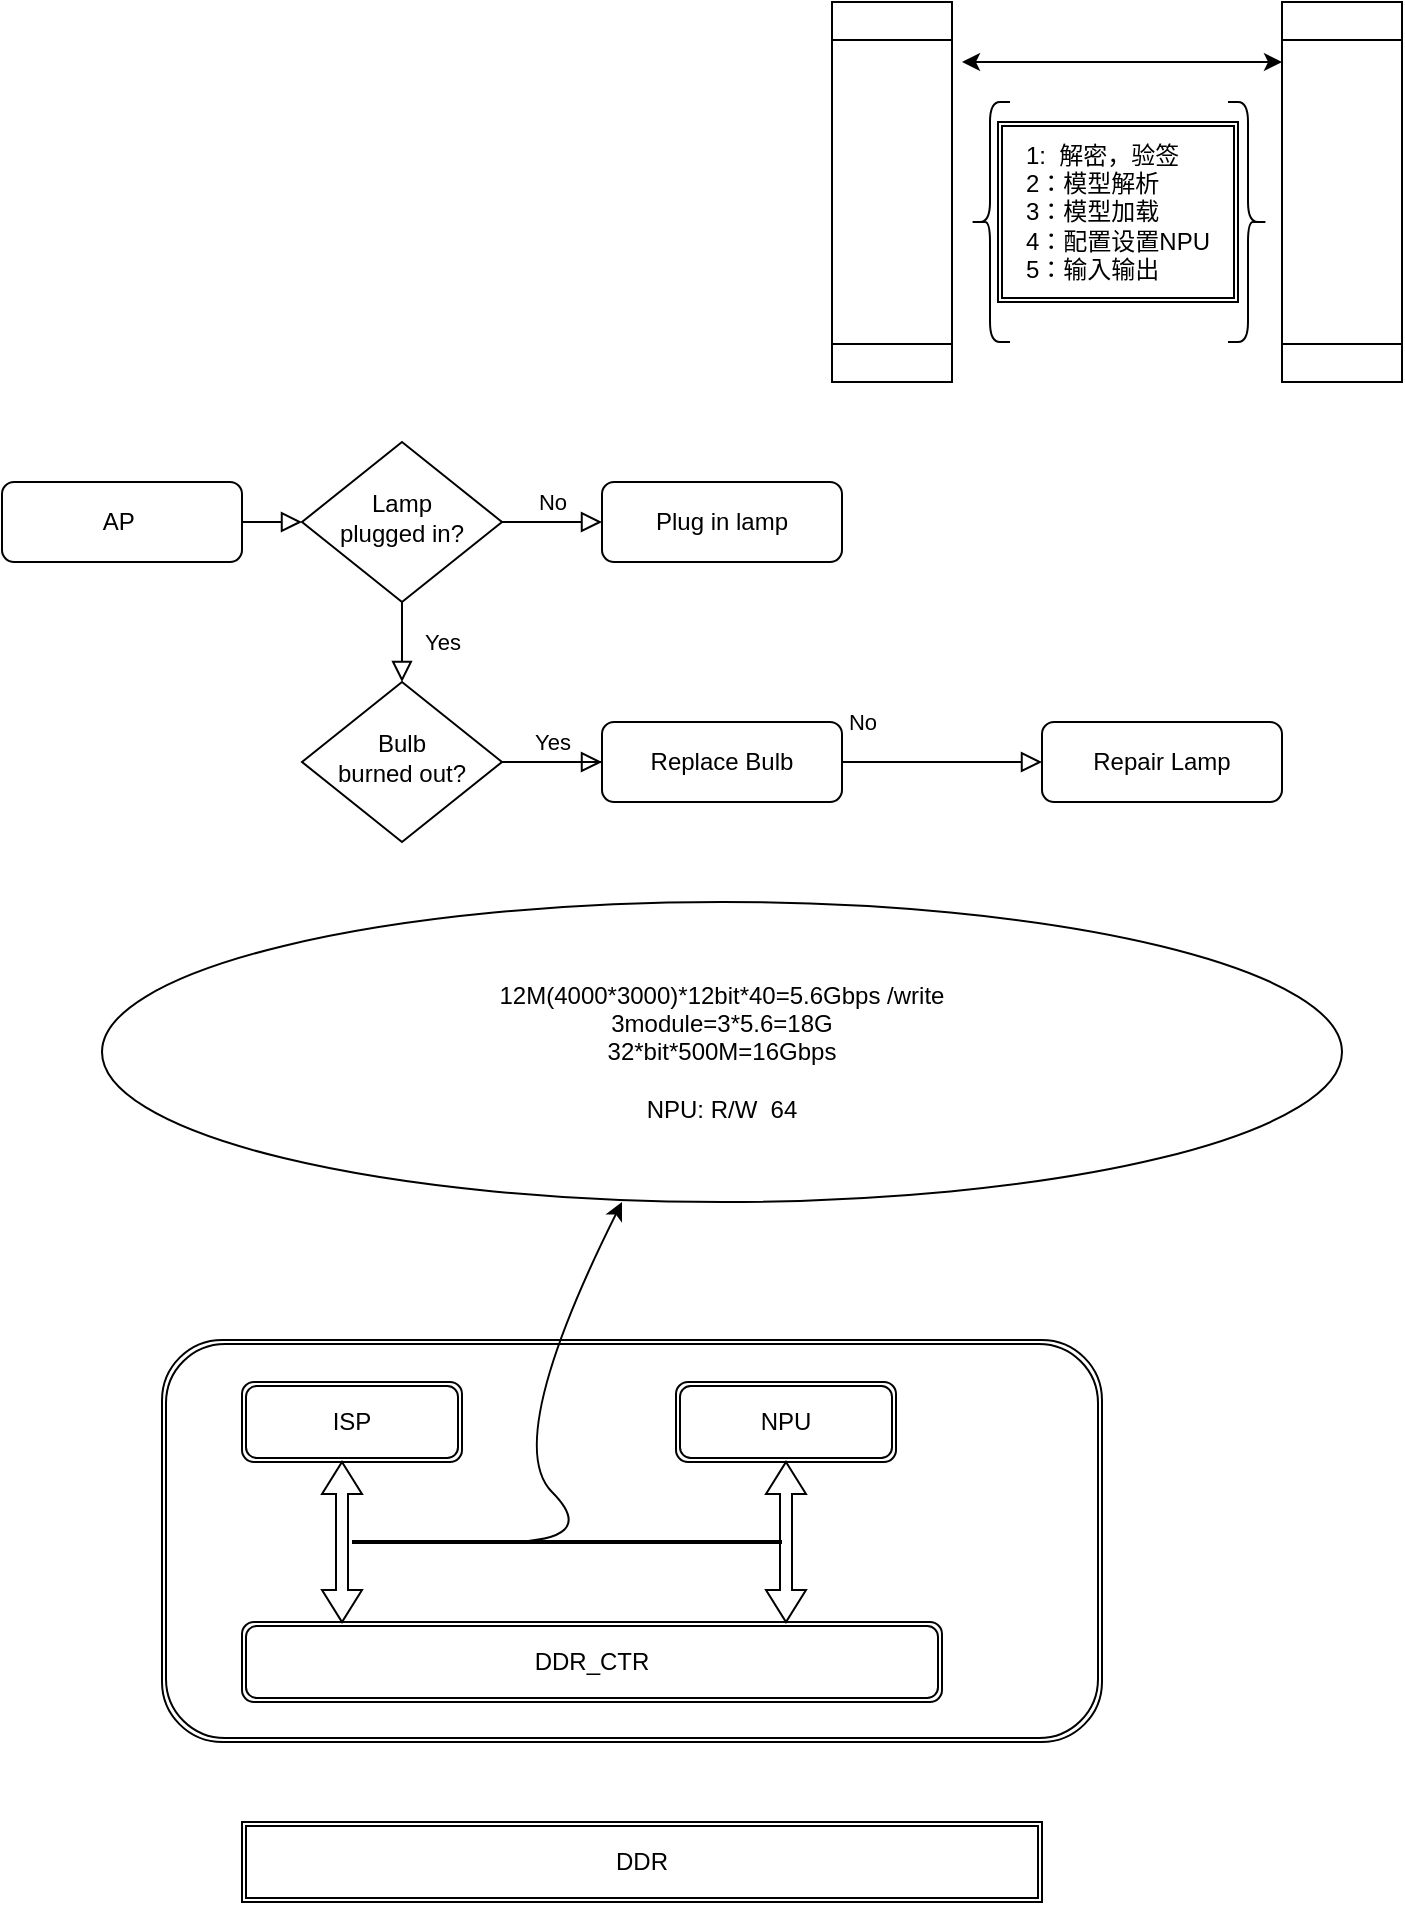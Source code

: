 <mxfile version="14.8.4" type="github"><diagram id="C5RBs43oDa-KdzZeNtuy" name="Page-1"><mxGraphModel dx="865" dy="456" grid="1" gridSize="10" guides="1" tooltips="1" connect="1" arrows="1" fold="1" page="1" pageScale="1" pageWidth="827" pageHeight="1169" math="0" shadow="0"><root><mxCell id="WIyWlLk6GJQsqaUBKTNV-0"/><mxCell id="WIyWlLk6GJQsqaUBKTNV-1" parent="WIyWlLk6GJQsqaUBKTNV-0"/><mxCell id="WIyWlLk6GJQsqaUBKTNV-2" value="" style="rounded=0;html=1;jettySize=auto;orthogonalLoop=1;fontSize=11;endArrow=block;endFill=0;endSize=8;strokeWidth=1;shadow=0;labelBackgroundColor=none;edgeStyle=orthogonalEdgeStyle;" parent="WIyWlLk6GJQsqaUBKTNV-1" source="WIyWlLk6GJQsqaUBKTNV-3" target="WIyWlLk6GJQsqaUBKTNV-6" edge="1"><mxGeometry relative="1" as="geometry"/></mxCell><mxCell id="WIyWlLk6GJQsqaUBKTNV-3" value="AP&amp;nbsp;" style="rounded=1;whiteSpace=wrap;html=1;fontSize=12;glass=0;strokeWidth=1;shadow=0;" parent="WIyWlLk6GJQsqaUBKTNV-1" vertex="1"><mxGeometry x="40" y="290" width="120" height="40" as="geometry"/></mxCell><mxCell id="WIyWlLk6GJQsqaUBKTNV-4" value="Yes" style="rounded=0;html=1;jettySize=auto;orthogonalLoop=1;fontSize=11;endArrow=block;endFill=0;endSize=8;strokeWidth=1;shadow=0;labelBackgroundColor=none;edgeStyle=orthogonalEdgeStyle;" parent="WIyWlLk6GJQsqaUBKTNV-1" source="WIyWlLk6GJQsqaUBKTNV-6" target="WIyWlLk6GJQsqaUBKTNV-10" edge="1"><mxGeometry y="20" relative="1" as="geometry"><mxPoint as="offset"/></mxGeometry></mxCell><mxCell id="WIyWlLk6GJQsqaUBKTNV-5" value="No" style="edgeStyle=orthogonalEdgeStyle;rounded=0;html=1;jettySize=auto;orthogonalLoop=1;fontSize=11;endArrow=block;endFill=0;endSize=8;strokeWidth=1;shadow=0;labelBackgroundColor=none;" parent="WIyWlLk6GJQsqaUBKTNV-1" source="WIyWlLk6GJQsqaUBKTNV-6" target="WIyWlLk6GJQsqaUBKTNV-7" edge="1"><mxGeometry y="10" relative="1" as="geometry"><mxPoint as="offset"/></mxGeometry></mxCell><mxCell id="WIyWlLk6GJQsqaUBKTNV-6" value="Lamp&lt;br&gt;plugged in?" style="rhombus;whiteSpace=wrap;html=1;shadow=0;fontFamily=Helvetica;fontSize=12;align=center;strokeWidth=1;spacing=6;spacingTop=-4;" parent="WIyWlLk6GJQsqaUBKTNV-1" vertex="1"><mxGeometry x="190" y="270" width="100" height="80" as="geometry"/></mxCell><mxCell id="WIyWlLk6GJQsqaUBKTNV-7" value="Plug in lamp" style="rounded=1;whiteSpace=wrap;html=1;fontSize=12;glass=0;strokeWidth=1;shadow=0;" parent="WIyWlLk6GJQsqaUBKTNV-1" vertex="1"><mxGeometry x="340" y="290" width="120" height="40" as="geometry"/></mxCell><mxCell id="WIyWlLk6GJQsqaUBKTNV-8" value="No" style="rounded=0;html=1;jettySize=auto;orthogonalLoop=1;fontSize=11;endArrow=block;endFill=0;endSize=8;strokeWidth=1;shadow=0;labelBackgroundColor=none;edgeStyle=orthogonalEdgeStyle;" parent="WIyWlLk6GJQsqaUBKTNV-1" source="WIyWlLk6GJQsqaUBKTNV-10" target="WIyWlLk6GJQsqaUBKTNV-11" edge="1"><mxGeometry x="0.333" y="20" relative="1" as="geometry"><mxPoint as="offset"/></mxGeometry></mxCell><mxCell id="WIyWlLk6GJQsqaUBKTNV-9" value="Yes" style="edgeStyle=orthogonalEdgeStyle;rounded=0;html=1;jettySize=auto;orthogonalLoop=1;fontSize=11;endArrow=block;endFill=0;endSize=8;strokeWidth=1;shadow=0;labelBackgroundColor=none;" parent="WIyWlLk6GJQsqaUBKTNV-1" source="WIyWlLk6GJQsqaUBKTNV-10" target="WIyWlLk6GJQsqaUBKTNV-12" edge="1"><mxGeometry y="10" relative="1" as="geometry"><mxPoint as="offset"/></mxGeometry></mxCell><mxCell id="WIyWlLk6GJQsqaUBKTNV-10" value="Bulb&lt;br&gt;burned out?" style="rhombus;whiteSpace=wrap;html=1;shadow=0;fontFamily=Helvetica;fontSize=12;align=center;strokeWidth=1;spacing=6;spacingTop=-4;" parent="WIyWlLk6GJQsqaUBKTNV-1" vertex="1"><mxGeometry x="190" y="390" width="100" height="80" as="geometry"/></mxCell><mxCell id="WIyWlLk6GJQsqaUBKTNV-11" value="Repair Lamp" style="rounded=1;whiteSpace=wrap;html=1;fontSize=12;glass=0;strokeWidth=1;shadow=0;" parent="WIyWlLk6GJQsqaUBKTNV-1" vertex="1"><mxGeometry x="560" y="410" width="120" height="40" as="geometry"/></mxCell><mxCell id="WIyWlLk6GJQsqaUBKTNV-12" value="Replace Bulb" style="rounded=1;whiteSpace=wrap;html=1;fontSize=12;glass=0;strokeWidth=1;shadow=0;" parent="WIyWlLk6GJQsqaUBKTNV-1" vertex="1"><mxGeometry x="340" y="410" width="120" height="40" as="geometry"/></mxCell><mxCell id="GWDULUozMpWC_BCIRvtk-0" value="" style="shape=ext;double=1;rounded=1;whiteSpace=wrap;html=1;" vertex="1" parent="WIyWlLk6GJQsqaUBKTNV-1"><mxGeometry x="120" y="719" width="470" height="201" as="geometry"/></mxCell><mxCell id="GWDULUozMpWC_BCIRvtk-3" value="ISP" style="shape=ext;double=1;rounded=1;whiteSpace=wrap;html=1;flipV=0;" vertex="1" parent="WIyWlLk6GJQsqaUBKTNV-1"><mxGeometry x="160" y="740" width="110" height="40" as="geometry"/></mxCell><mxCell id="GWDULUozMpWC_BCIRvtk-4" value="NPU" style="shape=ext;double=1;rounded=1;whiteSpace=wrap;html=1;flipV=0;" vertex="1" parent="WIyWlLk6GJQsqaUBKTNV-1"><mxGeometry x="377" y="740" width="110" height="40" as="geometry"/></mxCell><mxCell id="GWDULUozMpWC_BCIRvtk-5" value="DDR_CTR" style="shape=ext;double=1;rounded=1;whiteSpace=wrap;html=1;" vertex="1" parent="WIyWlLk6GJQsqaUBKTNV-1"><mxGeometry x="160" y="860" width="350" height="40" as="geometry"/></mxCell><mxCell id="GWDULUozMpWC_BCIRvtk-6" value="" style="shape=doubleArrow;direction=south;whiteSpace=wrap;html=1;" vertex="1" parent="WIyWlLk6GJQsqaUBKTNV-1"><mxGeometry x="200" y="780" width="20" height="80" as="geometry"/></mxCell><mxCell id="GWDULUozMpWC_BCIRvtk-7" value="" style="shape=doubleArrow;direction=south;whiteSpace=wrap;html=1;" vertex="1" parent="WIyWlLk6GJQsqaUBKTNV-1"><mxGeometry x="422" y="780" width="20" height="80" as="geometry"/></mxCell><mxCell id="GWDULUozMpWC_BCIRvtk-8" value="DDR" style="shape=ext;double=1;rounded=0;whiteSpace=wrap;html=1;" vertex="1" parent="WIyWlLk6GJQsqaUBKTNV-1"><mxGeometry x="160" y="960" width="400" height="40" as="geometry"/></mxCell><mxCell id="GWDULUozMpWC_BCIRvtk-10" value="" style="line;strokeWidth=2;direction=south;html=1;rotation=-90;" vertex="1" parent="WIyWlLk6GJQsqaUBKTNV-1"><mxGeometry x="317.5" y="712.5" width="10" height="215" as="geometry"/></mxCell><mxCell id="GWDULUozMpWC_BCIRvtk-12" value="" style="curved=1;endArrow=classic;html=1;" edge="1" parent="WIyWlLk6GJQsqaUBKTNV-1"><mxGeometry width="50" height="50" relative="1" as="geometry"><mxPoint x="290" y="820" as="sourcePoint"/><mxPoint x="350" y="650" as="targetPoint"/><Array as="points"><mxPoint x="340" y="820"/><mxPoint x="290" y="770"/></Array></mxGeometry></mxCell><mxCell id="GWDULUozMpWC_BCIRvtk-13" value="12M(4000*3000)*12bit*40=5.6Gbps /write&lt;br&gt;3module=3*5.6=18G&lt;br&gt;32*bit*500M=16Gbps&lt;br&gt;&lt;br&gt;NPU: R/W&amp;nbsp; 64" style="ellipse;whiteSpace=wrap;html=1;" vertex="1" parent="WIyWlLk6GJQsqaUBKTNV-1"><mxGeometry x="90" y="500" width="620" height="150" as="geometry"/></mxCell><mxCell id="GWDULUozMpWC_BCIRvtk-15" value="" style="shape=process;whiteSpace=wrap;html=1;backgroundOutline=1;rotation=90;" vertex="1" parent="WIyWlLk6GJQsqaUBKTNV-1"><mxGeometry x="615" y="115" width="190" height="60" as="geometry"/></mxCell><mxCell id="GWDULUozMpWC_BCIRvtk-16" value="" style="endArrow=classic;startArrow=classic;html=1;" edge="1" parent="WIyWlLk6GJQsqaUBKTNV-1"><mxGeometry width="50" height="50" relative="1" as="geometry"><mxPoint x="520" y="80" as="sourcePoint"/><mxPoint x="680" y="80" as="targetPoint"/><Array as="points"><mxPoint x="610" y="80"/></Array></mxGeometry></mxCell><mxCell id="GWDULUozMpWC_BCIRvtk-17" value="" style="shape=curlyBracket;whiteSpace=wrap;html=1;rounded=1;" vertex="1" parent="WIyWlLk6GJQsqaUBKTNV-1"><mxGeometry x="524" y="100" width="20" height="120" as="geometry"/></mxCell><mxCell id="GWDULUozMpWC_BCIRvtk-18" value="" style="shape=curlyBracket;whiteSpace=wrap;html=1;rounded=1;flipH=1;" vertex="1" parent="WIyWlLk6GJQsqaUBKTNV-1"><mxGeometry x="653" y="100" width="20" height="120" as="geometry"/></mxCell><mxCell id="GWDULUozMpWC_BCIRvtk-20" value="&lt;div style=&quot;text-align: left&quot;&gt;&lt;span&gt;1:&amp;nbsp; 解密，验签&lt;/span&gt;&lt;/div&gt;&lt;div style=&quot;text-align: left&quot;&gt;&lt;span&gt;2：模型解析&lt;/span&gt;&lt;/div&gt;&lt;div style=&quot;text-align: left&quot;&gt;&lt;span&gt;3：模型加载&lt;/span&gt;&lt;/div&gt;&lt;div style=&quot;text-align: left&quot;&gt;&lt;span&gt;4：配置设置NPU&lt;/span&gt;&lt;/div&gt;&lt;div style=&quot;text-align: left&quot;&gt;&lt;span&gt;5：输入输出&lt;/span&gt;&lt;/div&gt;" style="shape=ext;double=1;rounded=0;whiteSpace=wrap;html=1;" vertex="1" parent="WIyWlLk6GJQsqaUBKTNV-1"><mxGeometry x="538" y="110" width="120" height="90" as="geometry"/></mxCell><mxCell id="GWDULUozMpWC_BCIRvtk-21" value="" style="shape=process;whiteSpace=wrap;html=1;backgroundOutline=1;rotation=90;" vertex="1" parent="WIyWlLk6GJQsqaUBKTNV-1"><mxGeometry x="390" y="115" width="190" height="60" as="geometry"/></mxCell></root></mxGraphModel></diagram></mxfile>